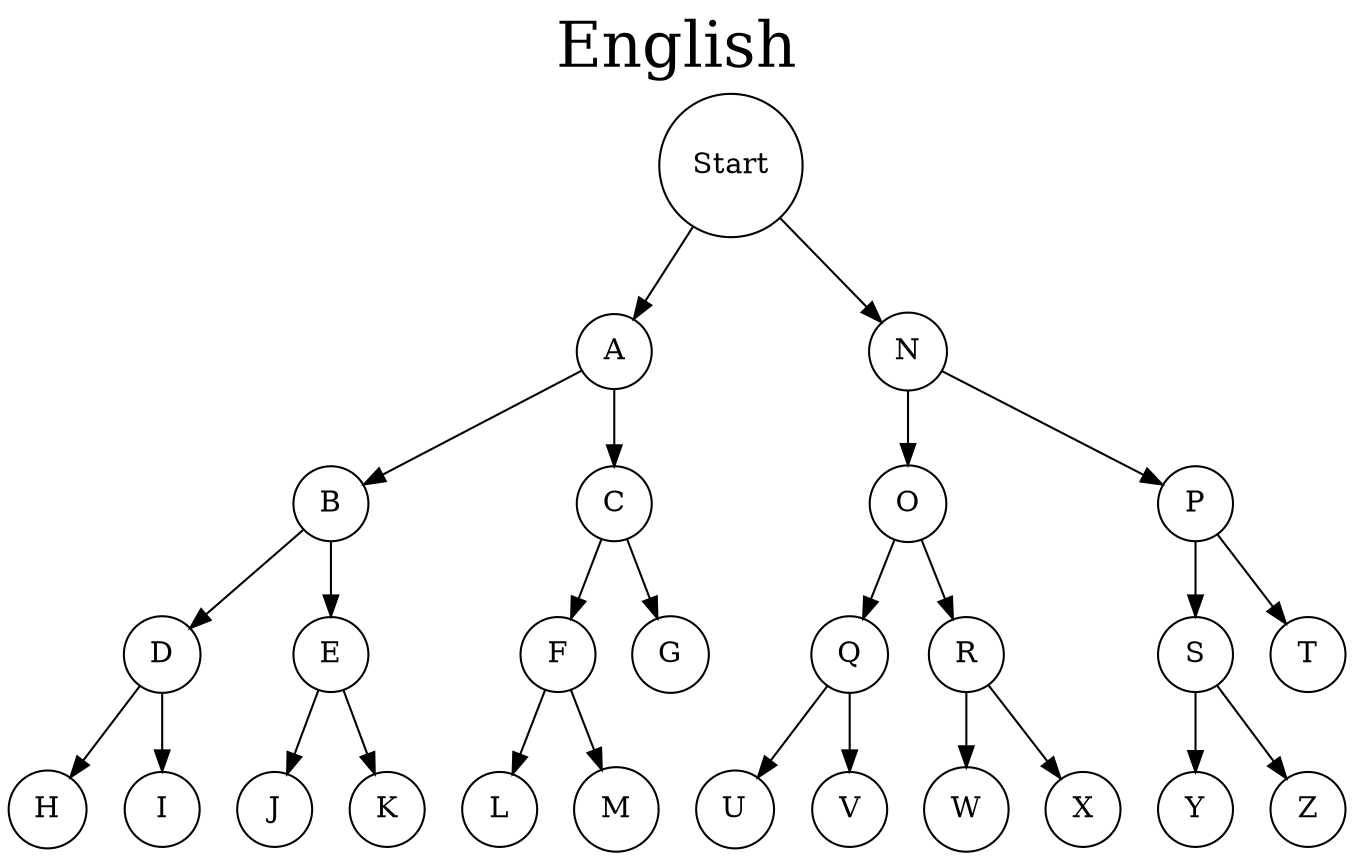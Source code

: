 digraph G {
#    nodesep=0.3
#    ranksep=0.2
#    margin=0.1
    node [shape=circle]
    #node [shape=circle, color=blue];
#    edge [arrowsize=0.8]

    #label="English"
    #labelloc=top
    #labeljust=left

    #graph [label="English", labelloc=top, labeljust=right, fontsize=30];
    graph [label="English", labelloc=top, fontsize=30];

    Start -> A
    A -> B
    A -> C
    B -> D
    B -> E
    C -> F
    C -> G
    D -> H
    D -> I
    E -> J
    E -> K
    F -> L
    F -> M
    
#    empty1 [label="",width=.1,style=invis]
#    G -> empty1 [style=invis]
#    empty2 [label="",width=.1,style=invis]
#    G -> empty2 [style=invis]


    Start -> N
    N -> O
    N -> P
    O -> Q
    O -> R
    P -> S
    P -> T
    Q -> U
    Q -> V
    R -> W
    R -> X
    S -> Y
    S -> Z

#    empty3 [label="",width=.1,style=invis]
#    T -> empty3 [style=invis]
#    empty4 [label="",width=.1,style=invis]
#    T -> empty4 [style=invis]
}
